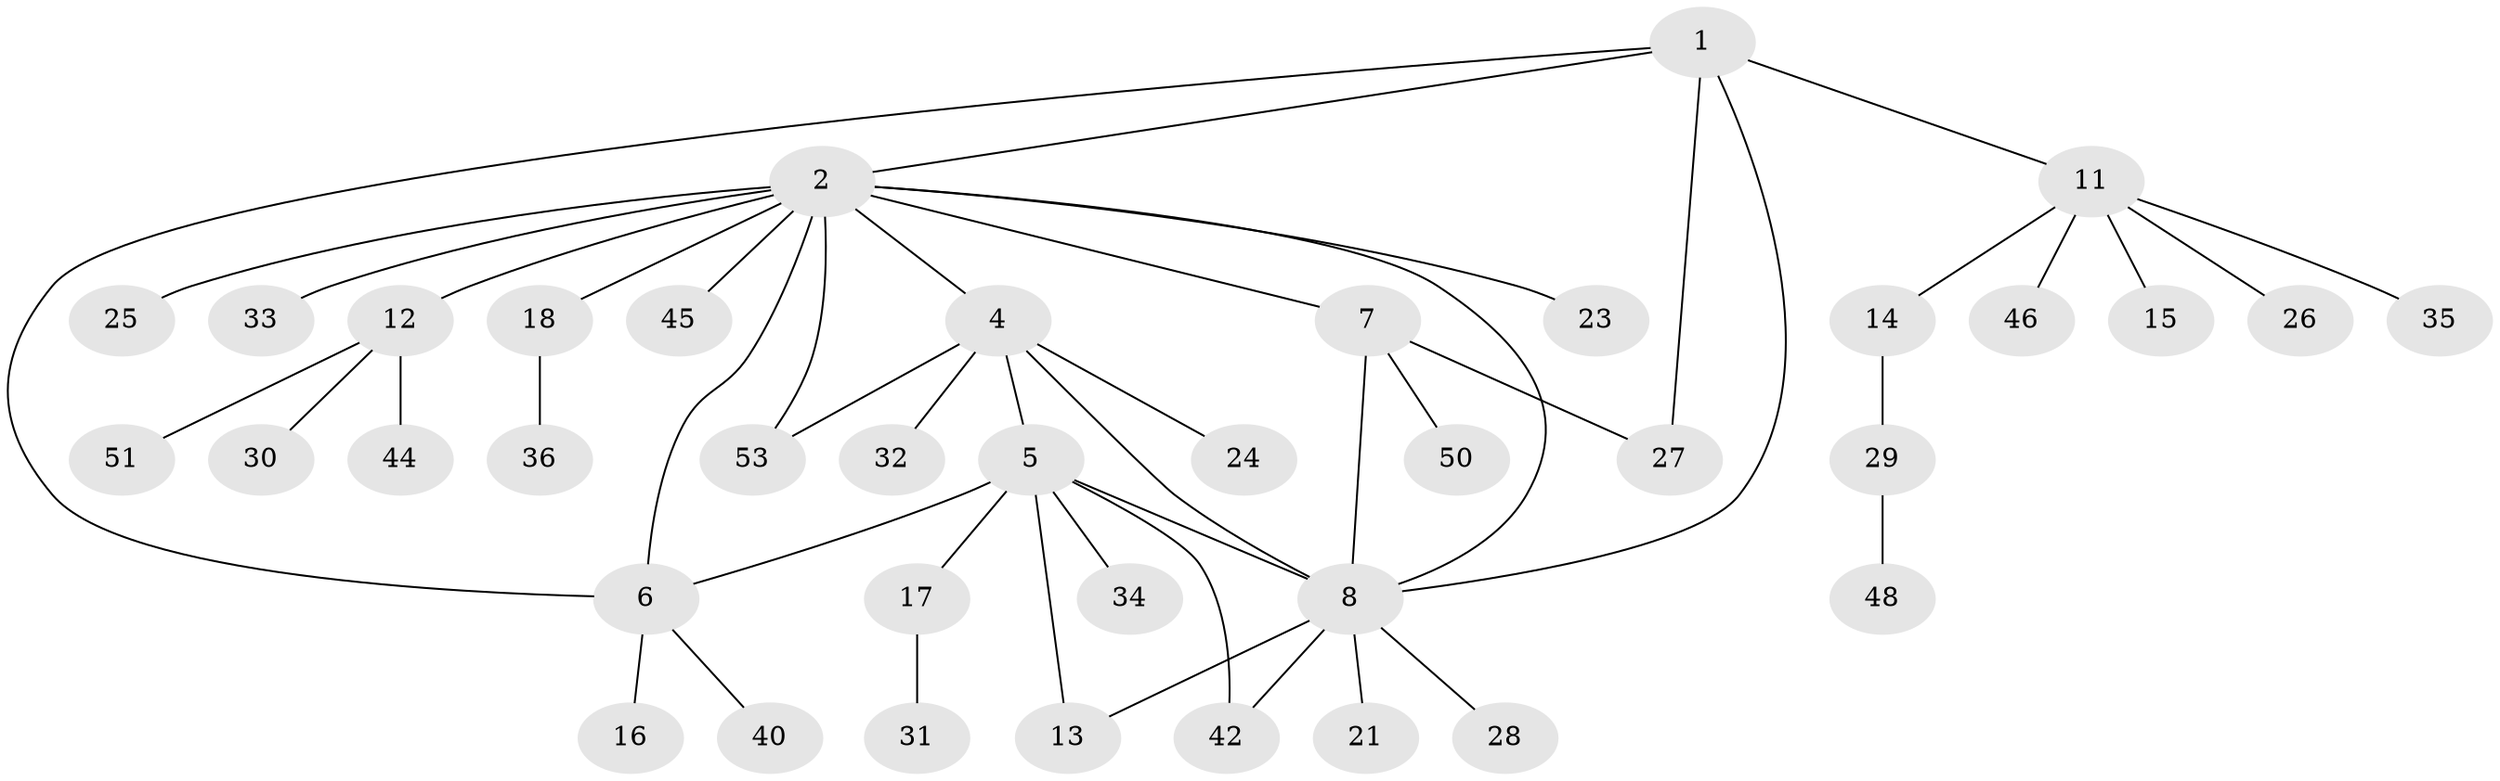 // Generated by graph-tools (version 1.1) at 2025/24/03/03/25 07:24:13]
// undirected, 39 vertices, 48 edges
graph export_dot {
graph [start="1"]
  node [color=gray90,style=filled];
  1 [super="+10"];
  2 [super="+3"];
  4 [super="+41"];
  5;
  6 [super="+37"];
  7 [super="+43"];
  8 [super="+9"];
  11 [super="+19"];
  12 [super="+38"];
  13;
  14;
  15;
  16 [super="+20"];
  17 [super="+49"];
  18 [super="+22"];
  21;
  23 [super="+52"];
  24;
  25;
  26;
  27 [super="+39"];
  28;
  29 [super="+47"];
  30;
  31 [super="+54"];
  32;
  33;
  34;
  35;
  36;
  40;
  42;
  44;
  45;
  46;
  48;
  50;
  51;
  53;
  1 -- 2;
  1 -- 27;
  1 -- 8;
  1 -- 11;
  1 -- 6;
  2 -- 6;
  2 -- 7;
  2 -- 23;
  2 -- 33;
  2 -- 45;
  2 -- 53;
  2 -- 18;
  2 -- 4;
  2 -- 8;
  2 -- 25;
  2 -- 12;
  4 -- 5;
  4 -- 8;
  4 -- 24;
  4 -- 32;
  4 -- 53;
  5 -- 6;
  5 -- 8;
  5 -- 13;
  5 -- 17;
  5 -- 34;
  5 -- 42;
  6 -- 16;
  6 -- 40;
  7 -- 8;
  7 -- 27;
  7 -- 50;
  8 -- 13;
  8 -- 21;
  8 -- 28;
  8 -- 42;
  11 -- 14;
  11 -- 15;
  11 -- 26;
  11 -- 35;
  11 -- 46;
  12 -- 30;
  12 -- 44;
  12 -- 51;
  14 -- 29;
  17 -- 31;
  18 -- 36;
  29 -- 48;
}

